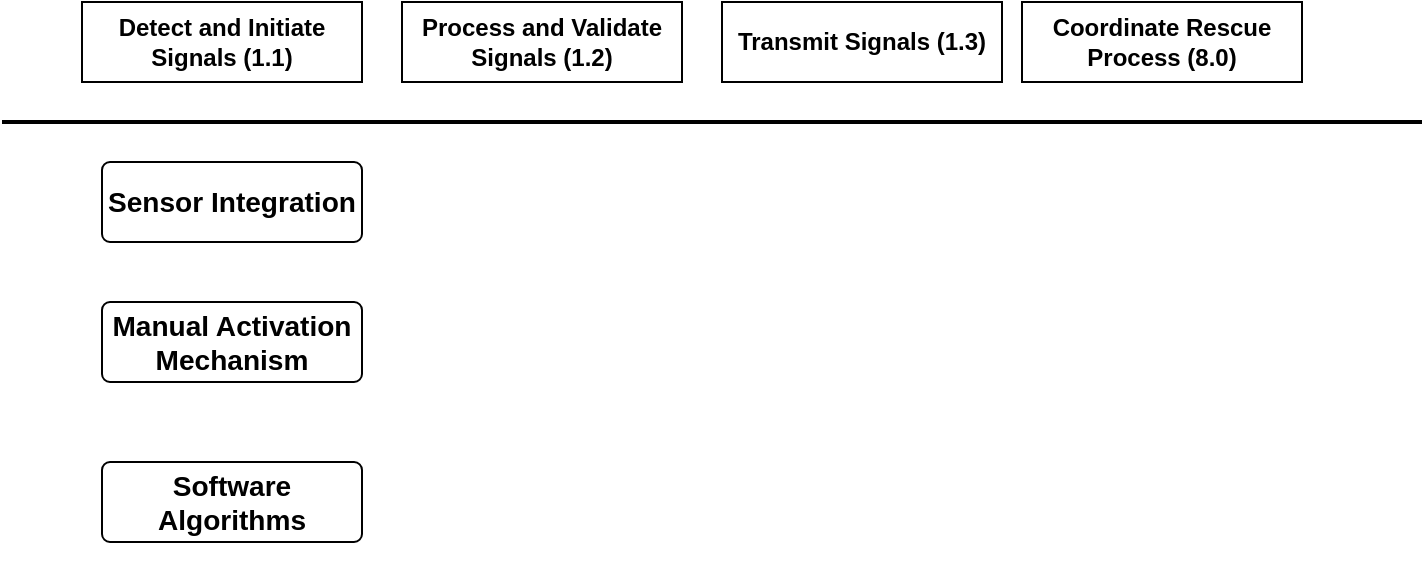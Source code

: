 <mxfile version="24.3.1" type="github">
  <diagram name="Page-1" id="fyQJrKO3HGvpboNa-rPu">
    <mxGraphModel dx="989" dy="514" grid="1" gridSize="10" guides="1" tooltips="1" connect="1" arrows="1" fold="1" page="1" pageScale="1" pageWidth="2336" pageHeight="1654" math="0" shadow="0">
      <root>
        <mxCell id="0" />
        <mxCell id="1" parent="0" />
        <mxCell id="Rn9gUrKCNcuoDYYOBClU-2" value="&lt;strong&gt;Detect and Initiate Signals (1.1)&lt;/strong&gt;" style="whiteSpace=wrap;html=1;align=center;" vertex="1" parent="1">
          <mxGeometry x="320" y="210" width="140" height="40" as="geometry" />
        </mxCell>
        <mxCell id="Rn9gUrKCNcuoDYYOBClU-3" value="&lt;strong&gt;Process and Validate Signals (1.2)&lt;/strong&gt;" style="whiteSpace=wrap;html=1;align=center;" vertex="1" parent="1">
          <mxGeometry x="480" y="210" width="140" height="40" as="geometry" />
        </mxCell>
        <mxCell id="Rn9gUrKCNcuoDYYOBClU-4" value="&lt;strong&gt;Transmit Signals (1.3)&lt;/strong&gt;" style="whiteSpace=wrap;html=1;align=center;" vertex="1" parent="1">
          <mxGeometry x="640" y="210" width="140" height="40" as="geometry" />
        </mxCell>
        <mxCell id="Rn9gUrKCNcuoDYYOBClU-5" value="&lt;strong&gt;Coordinate Rescue Process (8.0)&lt;/strong&gt;" style="whiteSpace=wrap;html=1;align=center;" vertex="1" parent="1">
          <mxGeometry x="790" y="210" width="140" height="40" as="geometry" />
        </mxCell>
        <mxCell id="Rn9gUrKCNcuoDYYOBClU-6" value="" style="endArrow=none;html=1;rounded=0;strokeWidth=2;" edge="1" parent="1">
          <mxGeometry relative="1" as="geometry">
            <mxPoint x="280" y="270" as="sourcePoint" />
            <mxPoint x="990" y="270" as="targetPoint" />
          </mxGeometry>
        </mxCell>
        <mxCell id="Rn9gUrKCNcuoDYYOBClU-9" value="&lt;h3&gt;Sensor Integration&lt;/h3&gt;" style="rounded=1;arcSize=10;whiteSpace=wrap;html=1;align=center;" vertex="1" parent="1">
          <mxGeometry x="330" y="290" width="130" height="40" as="geometry" />
        </mxCell>
        <mxCell id="Rn9gUrKCNcuoDYYOBClU-10" value="&lt;h3&gt;Manual Activation Mechanism&lt;/h3&gt;" style="rounded=1;arcSize=10;whiteSpace=wrap;html=1;align=center;" vertex="1" parent="1">
          <mxGeometry x="330" y="360" width="130" height="40" as="geometry" />
        </mxCell>
        <mxCell id="Rn9gUrKCNcuoDYYOBClU-11" value="&lt;h3&gt;Software Algorithms&lt;/h3&gt;" style="rounded=1;arcSize=10;whiteSpace=wrap;html=1;align=center;" vertex="1" parent="1">
          <mxGeometry x="330" y="440" width="130" height="40" as="geometry" />
        </mxCell>
      </root>
    </mxGraphModel>
  </diagram>
</mxfile>
